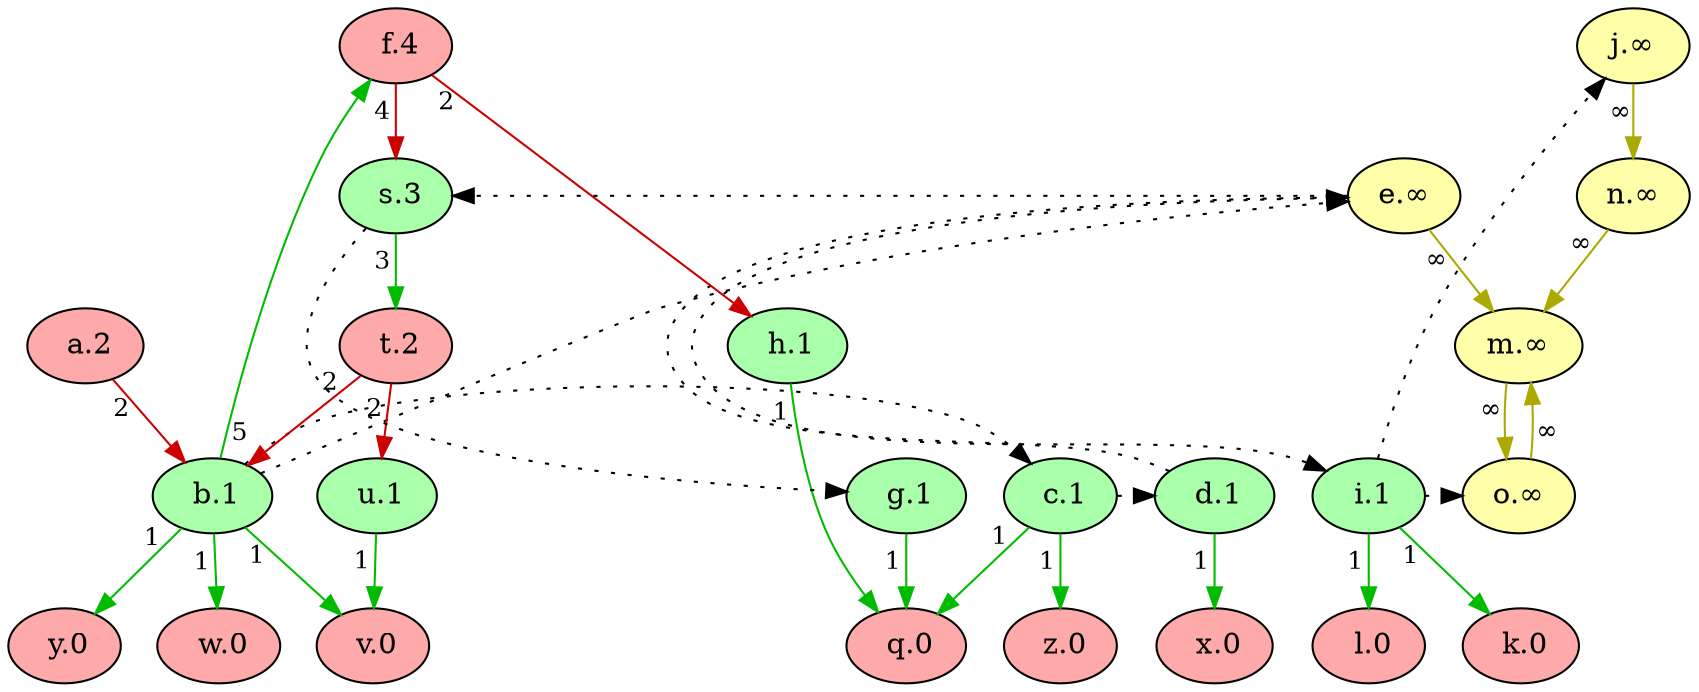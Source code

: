 digraph {
    // Node defaults can be set here if needed
    "v" [style="filled" fillcolor="#FFAAAA" label=" v.0" fontsize=14]
    "z" [style="filled" fillcolor="#FFAAAA" label=" z.0" fontsize=14]
    "y" [style="filled" fillcolor="#FFAAAA" label=" y.0" fontsize=14]
    "x" [style="filled" fillcolor="#FFAAAA" label=" x.0" fontsize=14]
    "w" [style="filled" fillcolor="#FFAAAA" label=" w.0" fontsize=14]
    "q" [style="filled" fillcolor="#FFAAAA" label=" q.0" fontsize=14]
    "l" [style="filled" fillcolor="#FFAAAA" label=" l.0" fontsize=14]
    "k" [style="filled" fillcolor="#FFAAAA" label=" k.0" fontsize=14]
    "u" [style="filled" fillcolor="#AAFFAA" label=" u.1" fontsize=14]
    "b" [style="filled" fillcolor="#AAFFAA" label=" b.1" fontsize=14]
    "c" [style="filled" fillcolor="#AAFFAA" label=" c.1" fontsize=14]
    "d" [style="filled" fillcolor="#AAFFAA" label=" d.1" fontsize=14]
    "i" [style="filled" fillcolor="#AAFFAA" label=" i.1" fontsize=14]
    "g" [style="filled" fillcolor="#AAFFAA" label=" g.1" fontsize=14]
    "h" [style="filled" fillcolor="#AAFFAA" label=" h.1" fontsize=14]
    "a" [style="filled" fillcolor="#FFAAAA" label=" a.2" fontsize=14]
    "t" [style="filled" fillcolor="#FFAAAA" label=" t.2" fontsize=14]
    "s" [style="filled" fillcolor="#AAFFAA" label=" s.3" fontsize=14]
    "f" [style="filled" fillcolor="#FFAAAA" label=" f.4" fontsize=14]
    "j" [style="filled" fillcolor="#FFFFAA" label="j.∞" fontsize=14]
    "e" [style="filled" fillcolor="#FFFFAA" label="e.∞" fontsize=14]
    "o" [style="filled" fillcolor="#FFFFAA" label="o.∞" fontsize=14]
    "n" [style="filled" fillcolor="#FFFFAA" label="n.∞" fontsize=14]
    "m" [style="filled" fillcolor="#FFFFAA" label="m.∞" fontsize=14]
    edge[labeldistance=1.5 fontsize=12]
    "a" -> "b" [color="#CC0000" style="solid" dir="forward" taillabel="2" ]
    "t" -> "b" [color="#CC0000" style="solid" dir="forward" taillabel="2" ]
    "b" -> "c" [color="black" style="dotted" dir="forward" taillabel="" constraint=false]
    "c" -> "d" [color="black" style="dotted" dir="forward" taillabel="" constraint=false]
    "b" -> "e" [color="black" style="dotted" dir="forward" taillabel="" constraint=false]
    "d" -> "e" [color="black" style="dotted" dir="forward" taillabel="" constraint=false]
    "b" -> "f" [color="#00BB00" style="solid" dir="forward" taillabel="5" ]
    "s" -> "g" [color="black" style="dotted" dir="forward" taillabel="" constraint=false]
    "f" -> "h" [color="#CC0000" style="solid" dir="forward" taillabel="2" ]
    "e" -> "i" [color="black" style="dotted" dir="forward" taillabel="" constraint=false]
    "i" -> "j" [color="black" style="dotted" dir="forward" taillabel="" constraint=false]
    "i" -> "k" [color="#00BB00" style="solid" dir="forward" taillabel="1" ]
    "i" -> "l" [color="#00BB00" style="solid" dir="forward" taillabel="1" ]
    "e" -> "m" [color="#AAAA00" style="solid" dir="forward" taillabel="∞" ]
    "o" -> "m" [color="#AAAA00" style="solid" dir="forward" taillabel="∞" ]
    "n" -> "m" [color="#AAAA00" style="solid" dir="forward" taillabel="∞" ]
    "j" -> "n" [color="#AAAA00" style="solid" dir="forward" taillabel="∞" ]
    "i" -> "o" [color="black" style="dotted" dir="forward" taillabel="" constraint=false]
    "m" -> "o" [color="#AAAA00" style="solid" dir="forward" taillabel="∞" ]
    "g" -> "q" [color="#00BB00" style="solid" dir="forward" taillabel="1" ]
    "h" -> "q" [color="#00BB00" style="solid" dir="forward" taillabel="1" ]
    "c" -> "q" [color="#00BB00" style="solid" dir="forward" taillabel="1" ]
    "e" -> "s" [color="black" style="dotted" dir="forward" taillabel="" constraint=false]
    "f" -> "s" [color="#CC0000" style="solid" dir="forward" taillabel="4" ]
    "s" -> "t" [color="#00BB00" style="solid" dir="forward" taillabel="3" ]
    "t" -> "u" [color="#CC0000" style="solid" dir="forward" taillabel="2" ]
    "b" -> "v" [color="#00BB00" style="solid" dir="forward" taillabel="1" ]
    "u" -> "v" [color="#00BB00" style="solid" dir="forward" taillabel="1" ]
    "b" -> "w" [color="#00BB00" style="solid" dir="forward" taillabel="1" ]
    "d" -> "x" [color="#00BB00" style="solid" dir="forward" taillabel="1" ]
    "b" -> "y" [color="#00BB00" style="solid" dir="forward" taillabel="1" ]
    "c" -> "z" [color="#00BB00" style="solid" dir="forward" taillabel="1" ]
    {rank = max v z y x w q l k}
    {rank = min f}
}